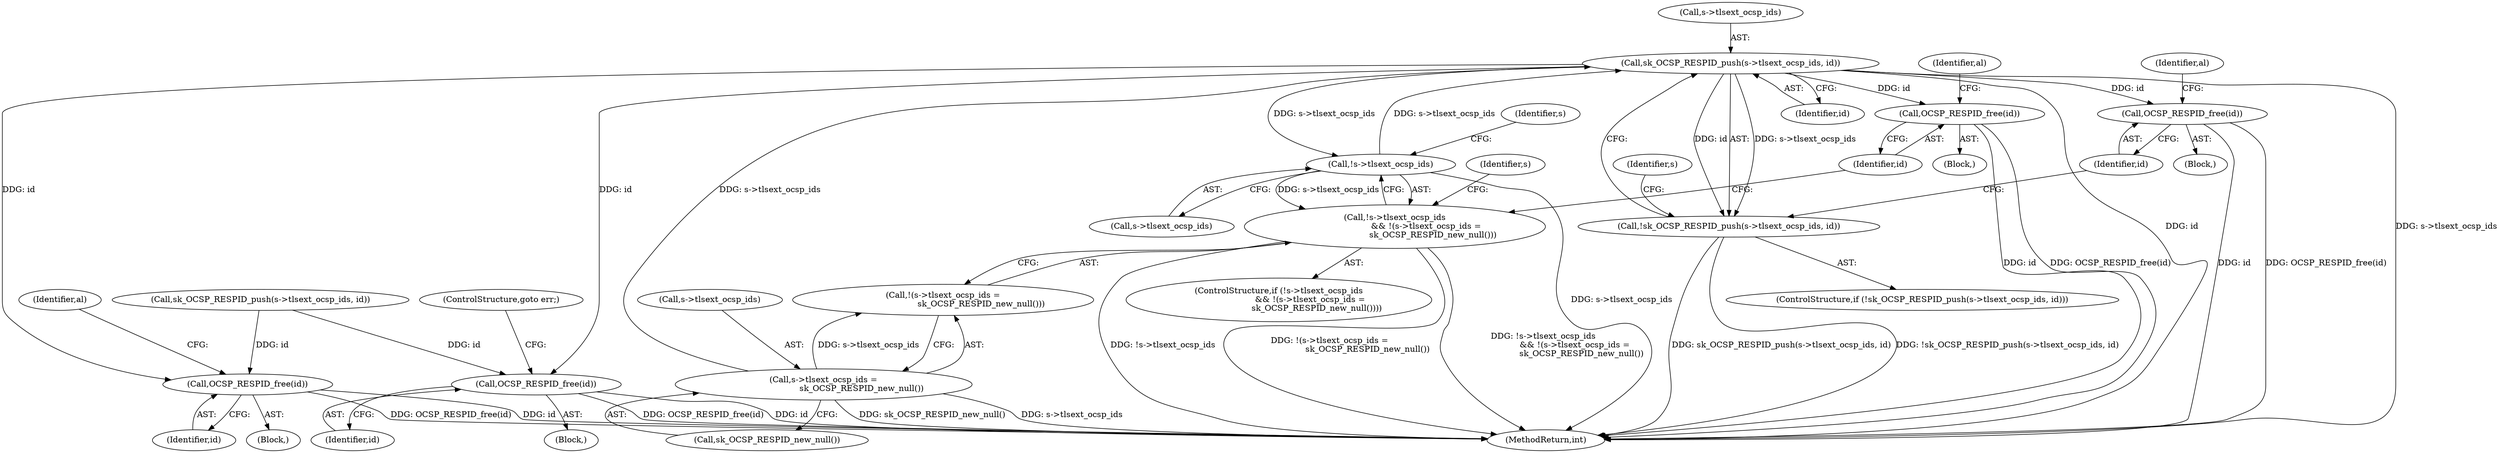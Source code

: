 digraph "0_openssl_2c0d295e26306e15a92eb23a84a1802005c1c137@pointer" {
"1001083" [label="(Call,sk_OCSP_RESPID_push(s->tlsext_ocsp_ids, id))"];
"1001062" [label="(Call,!s->tlsext_ocsp_ids)"];
"1001083" [label="(Call,sk_OCSP_RESPID_push(s->tlsext_ocsp_ids, id))"];
"1001067" [label="(Call,s->tlsext_ocsp_ids =\n                             sk_OCSP_RESPID_new_null())"];
"1001033" [label="(Call,OCSP_RESPID_free(id))"];
"1001057" [label="(Call,OCSP_RESPID_free(id))"];
"1001061" [label="(Call,!s->tlsext_ocsp_ids\n                        && !(s->tlsext_ocsp_ids =\n                             sk_OCSP_RESPID_new_null()))"];
"1001073" [label="(Call,OCSP_RESPID_free(id))"];
"1001082" [label="(Call,!sk_OCSP_RESPID_push(s->tlsext_ocsp_ids, id))"];
"1001089" [label="(Call,OCSP_RESPID_free(id))"];
"1001088" [label="(Block,)"];
"1001063" [label="(Call,s->tlsext_ocsp_ids)"];
"1001069" [label="(Identifier,s)"];
"1001073" [label="(Call,OCSP_RESPID_free(id))"];
"1001074" [label="(Identifier,id)"];
"1001011" [label="(Block,)"];
"1001071" [label="(Call,sk_OCSP_RESPID_new_null())"];
"1001062" [label="(Call,!s->tlsext_ocsp_ids)"];
"1001089" [label="(Call,OCSP_RESPID_free(id))"];
"1001093" [label="(Identifier,al)"];
"1001082" [label="(Call,!sk_OCSP_RESPID_push(s->tlsext_ocsp_ids, id))"];
"1001268" [label="(MethodReturn,int)"];
"1001058" [label="(Identifier,id)"];
"1001033" [label="(Call,OCSP_RESPID_free(id))"];
"1001066" [label="(Call,!(s->tlsext_ocsp_ids =\n                             sk_OCSP_RESPID_new_null()))"];
"1001057" [label="(Call,OCSP_RESPID_free(id))"];
"1001090" [label="(Identifier,id)"];
"1001032" [label="(Block,)"];
"1001084" [label="(Call,s->tlsext_ocsp_ids)"];
"1001083" [label="(Call,sk_OCSP_RESPID_push(s->tlsext_ocsp_ids, id))"];
"1001068" [label="(Call,s->tlsext_ocsp_ids)"];
"1001037" [label="(Identifier,al)"];
"1001072" [label="(Block,)"];
"1001060" [label="(ControlStructure,if (!s->tlsext_ocsp_ids\n                        && !(s->tlsext_ocsp_ids =\n                             sk_OCSP_RESPID_new_null())))"];
"1001085" [label="(Identifier,s)"];
"1001061" [label="(Call,!s->tlsext_ocsp_ids\n                        && !(s->tlsext_ocsp_ids =\n                             sk_OCSP_RESPID_new_null()))"];
"1001067" [label="(Call,s->tlsext_ocsp_ids =\n                             sk_OCSP_RESPID_new_null())"];
"1001077" [label="(Identifier,al)"];
"1001138" [label="(Identifier,s)"];
"1001081" [label="(ControlStructure,if (!sk_OCSP_RESPID_push(s->tlsext_ocsp_ids, id)))"];
"1001043" [label="(Call,sk_OCSP_RESPID_push(s->tlsext_ocsp_ids, id))"];
"1001034" [label="(Identifier,id)"];
"1001087" [label="(Identifier,id)"];
"1001059" [label="(ControlStructure,goto err;)"];
"1001083" -> "1001082"  [label="AST: "];
"1001083" -> "1001087"  [label="CFG: "];
"1001084" -> "1001083"  [label="AST: "];
"1001087" -> "1001083"  [label="AST: "];
"1001082" -> "1001083"  [label="CFG: "];
"1001083" -> "1001268"  [label="DDG: id"];
"1001083" -> "1001268"  [label="DDG: s->tlsext_ocsp_ids"];
"1001083" -> "1001033"  [label="DDG: id"];
"1001083" -> "1001057"  [label="DDG: id"];
"1001083" -> "1001062"  [label="DDG: s->tlsext_ocsp_ids"];
"1001083" -> "1001073"  [label="DDG: id"];
"1001083" -> "1001082"  [label="DDG: s->tlsext_ocsp_ids"];
"1001083" -> "1001082"  [label="DDG: id"];
"1001062" -> "1001083"  [label="DDG: s->tlsext_ocsp_ids"];
"1001067" -> "1001083"  [label="DDG: s->tlsext_ocsp_ids"];
"1001083" -> "1001089"  [label="DDG: id"];
"1001062" -> "1001061"  [label="AST: "];
"1001062" -> "1001063"  [label="CFG: "];
"1001063" -> "1001062"  [label="AST: "];
"1001069" -> "1001062"  [label="CFG: "];
"1001061" -> "1001062"  [label="CFG: "];
"1001062" -> "1001268"  [label="DDG: s->tlsext_ocsp_ids"];
"1001062" -> "1001061"  [label="DDG: s->tlsext_ocsp_ids"];
"1001067" -> "1001066"  [label="AST: "];
"1001067" -> "1001071"  [label="CFG: "];
"1001068" -> "1001067"  [label="AST: "];
"1001071" -> "1001067"  [label="AST: "];
"1001066" -> "1001067"  [label="CFG: "];
"1001067" -> "1001268"  [label="DDG: s->tlsext_ocsp_ids"];
"1001067" -> "1001268"  [label="DDG: sk_OCSP_RESPID_new_null()"];
"1001067" -> "1001066"  [label="DDG: s->tlsext_ocsp_ids"];
"1001033" -> "1001032"  [label="AST: "];
"1001033" -> "1001034"  [label="CFG: "];
"1001034" -> "1001033"  [label="AST: "];
"1001037" -> "1001033"  [label="CFG: "];
"1001033" -> "1001268"  [label="DDG: OCSP_RESPID_free(id)"];
"1001033" -> "1001268"  [label="DDG: id"];
"1001043" -> "1001033"  [label="DDG: id"];
"1001057" -> "1001011"  [label="AST: "];
"1001057" -> "1001058"  [label="CFG: "];
"1001058" -> "1001057"  [label="AST: "];
"1001059" -> "1001057"  [label="CFG: "];
"1001057" -> "1001268"  [label="DDG: OCSP_RESPID_free(id)"];
"1001057" -> "1001268"  [label="DDG: id"];
"1001043" -> "1001057"  [label="DDG: id"];
"1001061" -> "1001060"  [label="AST: "];
"1001061" -> "1001066"  [label="CFG: "];
"1001066" -> "1001061"  [label="AST: "];
"1001074" -> "1001061"  [label="CFG: "];
"1001085" -> "1001061"  [label="CFG: "];
"1001061" -> "1001268"  [label="DDG: !s->tlsext_ocsp_ids"];
"1001061" -> "1001268"  [label="DDG: !(s->tlsext_ocsp_ids =\n                             sk_OCSP_RESPID_new_null())"];
"1001061" -> "1001268"  [label="DDG: !s->tlsext_ocsp_ids\n                        && !(s->tlsext_ocsp_ids =\n                             sk_OCSP_RESPID_new_null())"];
"1001073" -> "1001072"  [label="AST: "];
"1001073" -> "1001074"  [label="CFG: "];
"1001074" -> "1001073"  [label="AST: "];
"1001077" -> "1001073"  [label="CFG: "];
"1001073" -> "1001268"  [label="DDG: id"];
"1001073" -> "1001268"  [label="DDG: OCSP_RESPID_free(id)"];
"1001082" -> "1001081"  [label="AST: "];
"1001090" -> "1001082"  [label="CFG: "];
"1001138" -> "1001082"  [label="CFG: "];
"1001082" -> "1001268"  [label="DDG: sk_OCSP_RESPID_push(s->tlsext_ocsp_ids, id)"];
"1001082" -> "1001268"  [label="DDG: !sk_OCSP_RESPID_push(s->tlsext_ocsp_ids, id)"];
"1001089" -> "1001088"  [label="AST: "];
"1001089" -> "1001090"  [label="CFG: "];
"1001090" -> "1001089"  [label="AST: "];
"1001093" -> "1001089"  [label="CFG: "];
"1001089" -> "1001268"  [label="DDG: OCSP_RESPID_free(id)"];
"1001089" -> "1001268"  [label="DDG: id"];
}

